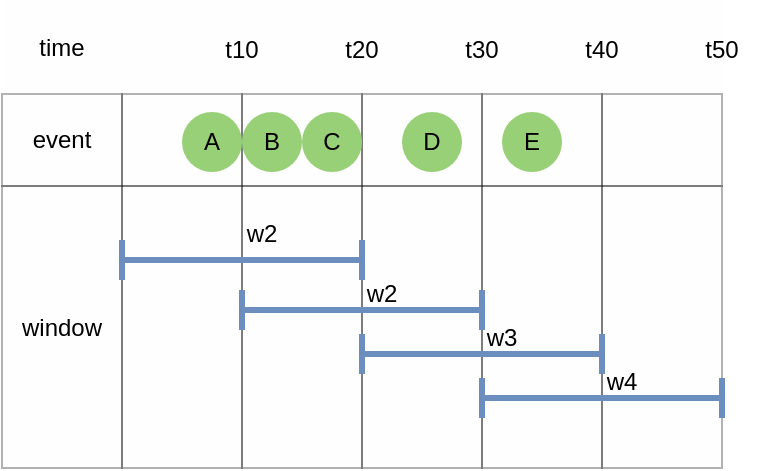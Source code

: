 <mxfile version="24.0.7" type="github">
  <diagram name="페이지-1" id="zxHo8dAMRIaKnlPVU3Zw">
    <mxGraphModel dx="524" dy="997" grid="1" gridSize="10" guides="1" tooltips="1" connect="1" arrows="1" fold="1" page="1" pageScale="1" pageWidth="1169" pageHeight="827" math="0" shadow="0">
      <root>
        <mxCell id="0" />
        <mxCell id="1" parent="0" />
        <mxCell id="ijiTlRfQKdgjUDKiYLmM-1" value="" style="childLayout=tableLayout;recursiveResize=0;shadow=0;fillColor=#f5f5f5;strokeColor=none;opacity=10;fontColor=#333333;" parent="1" vertex="1">
          <mxGeometry x="190" y="360" width="360" height="234" as="geometry" />
        </mxCell>
        <mxCell id="ijiTlRfQKdgjUDKiYLmM-2" value="" style="shape=tableRow;horizontal=0;startSize=0;swimlaneHead=0;swimlaneBody=0;top=0;left=0;bottom=0;right=0;dropTarget=0;collapsible=0;recursiveResize=0;expand=0;fontStyle=0;fillColor=none;strokeColor=inherit;opacity=0;" parent="ijiTlRfQKdgjUDKiYLmM-1" vertex="1">
          <mxGeometry width="360" height="47" as="geometry" />
        </mxCell>
        <mxCell id="ijiTlRfQKdgjUDKiYLmM-3" value="time" style="connectable=0;recursiveResize=0;strokeColor=inherit;fillColor=none;align=center;whiteSpace=wrap;html=1;opacity=30;" parent="ijiTlRfQKdgjUDKiYLmM-2" vertex="1">
          <mxGeometry width="60" height="47" as="geometry">
            <mxRectangle width="60" height="47" as="alternateBounds" />
          </mxGeometry>
        </mxCell>
        <mxCell id="ijiTlRfQKdgjUDKiYLmM-4" value="" style="connectable=0;recursiveResize=0;strokeColor=inherit;fillColor=none;align=center;whiteSpace=wrap;html=1;opacity=30;" parent="ijiTlRfQKdgjUDKiYLmM-2" vertex="1">
          <mxGeometry x="60" width="60" height="47" as="geometry">
            <mxRectangle width="60" height="47" as="alternateBounds" />
          </mxGeometry>
        </mxCell>
        <mxCell id="ijiTlRfQKdgjUDKiYLmM-5" value="" style="connectable=0;recursiveResize=0;strokeColor=inherit;fillColor=none;align=center;whiteSpace=wrap;html=1;opacity=30;" parent="ijiTlRfQKdgjUDKiYLmM-2" vertex="1">
          <mxGeometry x="120" width="60" height="47" as="geometry">
            <mxRectangle width="60" height="47" as="alternateBounds" />
          </mxGeometry>
        </mxCell>
        <mxCell id="ijiTlRfQKdgjUDKiYLmM-6" style="connectable=0;recursiveResize=0;strokeColor=inherit;fillColor=none;align=center;whiteSpace=wrap;html=1;opacity=30;" parent="ijiTlRfQKdgjUDKiYLmM-2" vertex="1">
          <mxGeometry x="180" width="60" height="47" as="geometry">
            <mxRectangle width="60" height="47" as="alternateBounds" />
          </mxGeometry>
        </mxCell>
        <mxCell id="ijiTlRfQKdgjUDKiYLmM-7" style="connectable=0;recursiveResize=0;strokeColor=inherit;fillColor=none;align=center;whiteSpace=wrap;html=1;opacity=30;" parent="ijiTlRfQKdgjUDKiYLmM-2" vertex="1">
          <mxGeometry x="240" width="60" height="47" as="geometry">
            <mxRectangle width="60" height="47" as="alternateBounds" />
          </mxGeometry>
        </mxCell>
        <mxCell id="ijiTlRfQKdgjUDKiYLmM-8" style="connectable=0;recursiveResize=0;strokeColor=inherit;fillColor=none;align=center;whiteSpace=wrap;html=1;opacity=30;" parent="ijiTlRfQKdgjUDKiYLmM-2" vertex="1">
          <mxGeometry x="300" width="60" height="47" as="geometry">
            <mxRectangle width="60" height="47" as="alternateBounds" />
          </mxGeometry>
        </mxCell>
        <mxCell id="ijiTlRfQKdgjUDKiYLmM-12" style="shape=tableRow;horizontal=0;startSize=0;swimlaneHead=0;swimlaneBody=0;top=0;left=0;bottom=0;right=0;dropTarget=0;collapsible=0;recursiveResize=0;expand=0;fontStyle=0;fillColor=none;strokeColor=default;opacity=30;" parent="ijiTlRfQKdgjUDKiYLmM-1" vertex="1">
          <mxGeometry y="47" width="360" height="46" as="geometry" />
        </mxCell>
        <mxCell id="ijiTlRfQKdgjUDKiYLmM-13" value="event" style="connectable=0;recursiveResize=0;strokeColor=inherit;fillColor=none;align=center;whiteSpace=wrap;html=1;opacity=30;" parent="ijiTlRfQKdgjUDKiYLmM-12" vertex="1">
          <mxGeometry width="60" height="46" as="geometry">
            <mxRectangle width="60" height="46" as="alternateBounds" />
          </mxGeometry>
        </mxCell>
        <mxCell id="ijiTlRfQKdgjUDKiYLmM-14" value="" style="connectable=0;recursiveResize=0;strokeColor=default;fillColor=none;align=center;whiteSpace=wrap;html=1;opacity=30;" parent="ijiTlRfQKdgjUDKiYLmM-12" vertex="1">
          <mxGeometry x="60" width="60" height="46" as="geometry">
            <mxRectangle width="60" height="46" as="alternateBounds" />
          </mxGeometry>
        </mxCell>
        <mxCell id="ijiTlRfQKdgjUDKiYLmM-15" value="" style="connectable=0;recursiveResize=0;strokeColor=default;fillColor=none;align=center;whiteSpace=wrap;html=1;opacity=30;" parent="ijiTlRfQKdgjUDKiYLmM-12" vertex="1">
          <mxGeometry x="120" width="60" height="46" as="geometry">
            <mxRectangle width="60" height="46" as="alternateBounds" />
          </mxGeometry>
        </mxCell>
        <mxCell id="ijiTlRfQKdgjUDKiYLmM-16" style="connectable=0;recursiveResize=0;strokeColor=default;fillColor=none;align=center;whiteSpace=wrap;html=1;opacity=30;" parent="ijiTlRfQKdgjUDKiYLmM-12" vertex="1">
          <mxGeometry x="180" width="60" height="46" as="geometry">
            <mxRectangle width="60" height="46" as="alternateBounds" />
          </mxGeometry>
        </mxCell>
        <mxCell id="ijiTlRfQKdgjUDKiYLmM-17" style="connectable=0;recursiveResize=0;strokeColor=default;fillColor=none;align=center;whiteSpace=wrap;html=1;opacity=30;" parent="ijiTlRfQKdgjUDKiYLmM-12" vertex="1">
          <mxGeometry x="240" width="60" height="46" as="geometry">
            <mxRectangle width="60" height="46" as="alternateBounds" />
          </mxGeometry>
        </mxCell>
        <mxCell id="ijiTlRfQKdgjUDKiYLmM-18" style="connectable=0;recursiveResize=0;strokeColor=default;fillColor=none;align=center;whiteSpace=wrap;html=1;opacity=30;" parent="ijiTlRfQKdgjUDKiYLmM-12" vertex="1">
          <mxGeometry x="300" width="60" height="46" as="geometry">
            <mxRectangle width="60" height="46" as="alternateBounds" />
          </mxGeometry>
        </mxCell>
        <mxCell id="ijiTlRfQKdgjUDKiYLmM-22" style="shape=tableRow;horizontal=0;startSize=0;swimlaneHead=0;swimlaneBody=0;top=0;left=0;bottom=0;right=0;dropTarget=0;collapsible=0;recursiveResize=0;expand=0;fontStyle=0;fillColor=none;strokeColor=default;opacity=30;" parent="ijiTlRfQKdgjUDKiYLmM-1" vertex="1">
          <mxGeometry y="93" width="360" height="47" as="geometry" />
        </mxCell>
        <mxCell id="ijiTlRfQKdgjUDKiYLmM-23" value="window" style="connectable=0;recursiveResize=0;strokeColor=inherit;fillColor=none;align=center;whiteSpace=wrap;html=1;opacity=30;rowspan=3;colspan=1;" parent="ijiTlRfQKdgjUDKiYLmM-22" vertex="1">
          <mxGeometry width="60" height="141" as="geometry">
            <mxRectangle width="60" height="47" as="alternateBounds" />
          </mxGeometry>
        </mxCell>
        <mxCell id="ijiTlRfQKdgjUDKiYLmM-24" value="" style="connectable=0;recursiveResize=0;strokeColor=default;fillColor=none;align=center;whiteSpace=wrap;html=1;opacity=30;rowspan=3;colspan=1;" parent="ijiTlRfQKdgjUDKiYLmM-22" vertex="1">
          <mxGeometry x="60" width="60" height="141" as="geometry">
            <mxRectangle width="60" height="47" as="alternateBounds" />
          </mxGeometry>
        </mxCell>
        <mxCell id="ijiTlRfQKdgjUDKiYLmM-25" value="" style="connectable=0;recursiveResize=0;strokeColor=default;fillColor=none;align=center;whiteSpace=wrap;html=1;opacity=30;rowspan=3;colspan=1;" parent="ijiTlRfQKdgjUDKiYLmM-22" vertex="1">
          <mxGeometry x="120" width="60" height="141" as="geometry">
            <mxRectangle width="60" height="47" as="alternateBounds" />
          </mxGeometry>
        </mxCell>
        <mxCell id="ijiTlRfQKdgjUDKiYLmM-26" style="connectable=0;recursiveResize=0;strokeColor=default;fillColor=none;align=center;whiteSpace=wrap;html=1;opacity=30;rowspan=3;colspan=1;" parent="ijiTlRfQKdgjUDKiYLmM-22" vertex="1">
          <mxGeometry x="180" width="60" height="141" as="geometry">
            <mxRectangle width="60" height="47" as="alternateBounds" />
          </mxGeometry>
        </mxCell>
        <mxCell id="ijiTlRfQKdgjUDKiYLmM-27" style="connectable=0;recursiveResize=0;strokeColor=default;fillColor=none;align=center;whiteSpace=wrap;html=1;opacity=30;rowspan=3;colspan=1;" parent="ijiTlRfQKdgjUDKiYLmM-22" vertex="1">
          <mxGeometry x="240" width="60" height="141" as="geometry">
            <mxRectangle width="60" height="47" as="alternateBounds" />
          </mxGeometry>
        </mxCell>
        <mxCell id="ijiTlRfQKdgjUDKiYLmM-28" style="connectable=0;recursiveResize=0;strokeColor=default;fillColor=none;align=center;whiteSpace=wrap;html=1;opacity=30;rowspan=3;colspan=1;" parent="ijiTlRfQKdgjUDKiYLmM-22" vertex="1">
          <mxGeometry x="300" width="60" height="141" as="geometry">
            <mxRectangle width="60" height="47" as="alternateBounds" />
          </mxGeometry>
        </mxCell>
        <mxCell id="ijiTlRfQKdgjUDKiYLmM-32" style="shape=tableRow;horizontal=0;startSize=0;swimlaneHead=0;swimlaneBody=0;top=0;left=0;bottom=0;right=0;dropTarget=0;collapsible=0;recursiveResize=0;expand=0;fontStyle=0;fillColor=none;strokeColor=default;opacity=30;" parent="ijiTlRfQKdgjUDKiYLmM-1" vertex="1">
          <mxGeometry y="140" width="360" height="47" as="geometry" />
        </mxCell>
        <mxCell id="ijiTlRfQKdgjUDKiYLmM-33" style="connectable=0;recursiveResize=0;strokeColor=inherit;fillColor=none;align=center;whiteSpace=wrap;html=1;opacity=30;" parent="ijiTlRfQKdgjUDKiYLmM-32" vertex="1" visible="0">
          <mxGeometry width="60" height="47" as="geometry">
            <mxRectangle width="60" height="47" as="alternateBounds" />
          </mxGeometry>
        </mxCell>
        <mxCell id="ijiTlRfQKdgjUDKiYLmM-34" style="connectable=0;recursiveResize=0;strokeColor=default;fillColor=none;align=center;whiteSpace=wrap;html=1;opacity=30;" parent="ijiTlRfQKdgjUDKiYLmM-32" vertex="1" visible="0">
          <mxGeometry x="60" width="60" height="47" as="geometry">
            <mxRectangle width="60" height="47" as="alternateBounds" />
          </mxGeometry>
        </mxCell>
        <mxCell id="ijiTlRfQKdgjUDKiYLmM-35" style="connectable=0;recursiveResize=0;strokeColor=default;fillColor=none;align=center;whiteSpace=wrap;html=1;opacity=30;" parent="ijiTlRfQKdgjUDKiYLmM-32" vertex="1" visible="0">
          <mxGeometry x="120" width="60" height="47" as="geometry">
            <mxRectangle width="60" height="47" as="alternateBounds" />
          </mxGeometry>
        </mxCell>
        <mxCell id="ijiTlRfQKdgjUDKiYLmM-36" style="connectable=0;recursiveResize=0;strokeColor=default;fillColor=none;align=center;whiteSpace=wrap;html=1;opacity=30;" parent="ijiTlRfQKdgjUDKiYLmM-32" vertex="1" visible="0">
          <mxGeometry x="180" width="60" height="47" as="geometry">
            <mxRectangle width="60" height="47" as="alternateBounds" />
          </mxGeometry>
        </mxCell>
        <mxCell id="ijiTlRfQKdgjUDKiYLmM-37" style="connectable=0;recursiveResize=0;strokeColor=default;fillColor=none;align=center;whiteSpace=wrap;html=1;opacity=30;" parent="ijiTlRfQKdgjUDKiYLmM-32" vertex="1" visible="0">
          <mxGeometry x="240" width="60" height="47" as="geometry">
            <mxRectangle width="60" height="47" as="alternateBounds" />
          </mxGeometry>
        </mxCell>
        <mxCell id="ijiTlRfQKdgjUDKiYLmM-38" style="connectable=0;recursiveResize=0;strokeColor=default;fillColor=none;align=center;whiteSpace=wrap;html=1;opacity=30;" parent="ijiTlRfQKdgjUDKiYLmM-32" vertex="1" visible="0">
          <mxGeometry x="300" width="60" height="47" as="geometry">
            <mxRectangle width="60" height="47" as="alternateBounds" />
          </mxGeometry>
        </mxCell>
        <mxCell id="ijiTlRfQKdgjUDKiYLmM-42" style="shape=tableRow;horizontal=0;startSize=0;swimlaneHead=0;swimlaneBody=0;top=0;left=0;bottom=0;right=0;dropTarget=0;collapsible=0;recursiveResize=0;expand=0;fontStyle=0;fillColor=none;strokeColor=default;opacity=30;" parent="ijiTlRfQKdgjUDKiYLmM-1" vertex="1">
          <mxGeometry y="187" width="360" height="47" as="geometry" />
        </mxCell>
        <mxCell id="ijiTlRfQKdgjUDKiYLmM-43" style="connectable=0;recursiveResize=0;strokeColor=inherit;fillColor=none;align=center;whiteSpace=wrap;html=1;opacity=30;" parent="ijiTlRfQKdgjUDKiYLmM-42" vertex="1" visible="0">
          <mxGeometry width="60" height="47" as="geometry">
            <mxRectangle width="60" height="47" as="alternateBounds" />
          </mxGeometry>
        </mxCell>
        <mxCell id="ijiTlRfQKdgjUDKiYLmM-44" style="connectable=0;recursiveResize=0;strokeColor=default;fillColor=none;align=center;whiteSpace=wrap;html=1;opacity=30;" parent="ijiTlRfQKdgjUDKiYLmM-42" vertex="1" visible="0">
          <mxGeometry x="60" width="60" height="47" as="geometry">
            <mxRectangle width="60" height="47" as="alternateBounds" />
          </mxGeometry>
        </mxCell>
        <mxCell id="ijiTlRfQKdgjUDKiYLmM-45" style="connectable=0;recursiveResize=0;strokeColor=default;fillColor=none;align=center;whiteSpace=wrap;html=1;opacity=30;" parent="ijiTlRfQKdgjUDKiYLmM-42" vertex="1" visible="0">
          <mxGeometry x="120" width="60" height="47" as="geometry">
            <mxRectangle width="60" height="47" as="alternateBounds" />
          </mxGeometry>
        </mxCell>
        <mxCell id="ijiTlRfQKdgjUDKiYLmM-46" style="connectable=0;recursiveResize=0;strokeColor=default;fillColor=none;align=center;whiteSpace=wrap;html=1;opacity=30;" parent="ijiTlRfQKdgjUDKiYLmM-42" vertex="1" visible="0">
          <mxGeometry x="180" width="60" height="47" as="geometry">
            <mxRectangle width="60" height="47" as="alternateBounds" />
          </mxGeometry>
        </mxCell>
        <mxCell id="ijiTlRfQKdgjUDKiYLmM-47" style="connectable=0;recursiveResize=0;strokeColor=default;fillColor=none;align=center;whiteSpace=wrap;html=1;opacity=30;" parent="ijiTlRfQKdgjUDKiYLmM-42" vertex="1" visible="0">
          <mxGeometry x="240" width="60" height="47" as="geometry">
            <mxRectangle width="60" height="47" as="alternateBounds" />
          </mxGeometry>
        </mxCell>
        <mxCell id="ijiTlRfQKdgjUDKiYLmM-48" style="connectable=0;recursiveResize=0;strokeColor=default;fillColor=none;align=center;whiteSpace=wrap;html=1;opacity=30;" parent="ijiTlRfQKdgjUDKiYLmM-42" vertex="1" visible="0">
          <mxGeometry x="300" width="60" height="47" as="geometry">
            <mxRectangle width="60" height="47" as="alternateBounds" />
          </mxGeometry>
        </mxCell>
        <mxCell id="ijiTlRfQKdgjUDKiYLmM-52" value="t10" style="text;html=1;align=center;verticalAlign=middle;whiteSpace=wrap;rounded=0;opacity=30;strokeColor=none;" parent="1" vertex="1">
          <mxGeometry x="280" y="370" width="60" height="30" as="geometry" />
        </mxCell>
        <mxCell id="ijiTlRfQKdgjUDKiYLmM-53" value="t20" style="text;html=1;align=center;verticalAlign=middle;whiteSpace=wrap;rounded=0;opacity=30;strokeColor=none;" parent="1" vertex="1">
          <mxGeometry x="340" y="370" width="60" height="30" as="geometry" />
        </mxCell>
        <mxCell id="ijiTlRfQKdgjUDKiYLmM-54" value="t30" style="text;html=1;align=center;verticalAlign=middle;whiteSpace=wrap;rounded=0;opacity=30;strokeColor=none;" parent="1" vertex="1">
          <mxGeometry x="400" y="370" width="60" height="30" as="geometry" />
        </mxCell>
        <mxCell id="ijiTlRfQKdgjUDKiYLmM-55" value="t40" style="text;html=1;align=center;verticalAlign=middle;whiteSpace=wrap;rounded=0;opacity=30;strokeColor=none;" parent="1" vertex="1">
          <mxGeometry x="460" y="370" width="60" height="30" as="geometry" />
        </mxCell>
        <mxCell id="ijiTlRfQKdgjUDKiYLmM-56" value="t50" style="text;html=1;align=center;verticalAlign=middle;whiteSpace=wrap;rounded=0;opacity=30;strokeColor=none;" parent="1" vertex="1">
          <mxGeometry x="520" y="370" width="60" height="30" as="geometry" />
        </mxCell>
        <mxCell id="ijiTlRfQKdgjUDKiYLmM-58" value="A" style="ellipse;whiteSpace=wrap;html=1;fillColor=#97D077;strokeColor=none;" parent="1" vertex="1">
          <mxGeometry x="280" y="416" width="30" height="30" as="geometry" />
        </mxCell>
        <mxCell id="ijiTlRfQKdgjUDKiYLmM-59" value="B" style="ellipse;whiteSpace=wrap;html=1;fillColor=#97D077;strokeColor=none;" parent="1" vertex="1">
          <mxGeometry x="310" y="416" width="30" height="30" as="geometry" />
        </mxCell>
        <mxCell id="ijiTlRfQKdgjUDKiYLmM-60" value="C" style="ellipse;whiteSpace=wrap;html=1;fillColor=#97D077;strokeColor=none;" parent="1" vertex="1">
          <mxGeometry x="340" y="416" width="30" height="30" as="geometry" />
        </mxCell>
        <mxCell id="ijiTlRfQKdgjUDKiYLmM-61" value="" style="shape=crossbar;whiteSpace=wrap;html=1;rounded=1;strokeWidth=3;fillColor=#dae8fc;strokeColor=#6c8ebf;" parent="1" vertex="1">
          <mxGeometry x="310" y="505" width="120" height="20" as="geometry" />
        </mxCell>
        <mxCell id="ijiTlRfQKdgjUDKiYLmM-62" value="w2" style="text;html=1;align=center;verticalAlign=middle;whiteSpace=wrap;rounded=0;" parent="1" vertex="1">
          <mxGeometry x="350" y="492" width="60" height="30" as="geometry" />
        </mxCell>
        <mxCell id="ijiTlRfQKdgjUDKiYLmM-63" value="" style="shape=crossbar;whiteSpace=wrap;html=1;rounded=1;strokeWidth=3;fillColor=#dae8fc;strokeColor=#6c8ebf;" parent="1" vertex="1">
          <mxGeometry x="370" y="527" width="120" height="20" as="geometry" />
        </mxCell>
        <mxCell id="ijiTlRfQKdgjUDKiYLmM-64" value="w3" style="text;html=1;align=center;verticalAlign=middle;whiteSpace=wrap;rounded=0;" parent="1" vertex="1">
          <mxGeometry x="410" y="514" width="60" height="30" as="geometry" />
        </mxCell>
        <mxCell id="ijiTlRfQKdgjUDKiYLmM-65" value="" style="shape=crossbar;whiteSpace=wrap;html=1;rounded=1;strokeWidth=3;fillColor=#dae8fc;strokeColor=#6c8ebf;" parent="1" vertex="1">
          <mxGeometry x="430" y="549" width="120" height="20" as="geometry" />
        </mxCell>
        <mxCell id="ijiTlRfQKdgjUDKiYLmM-66" value="w4" style="text;html=1;align=center;verticalAlign=middle;whiteSpace=wrap;rounded=0;" parent="1" vertex="1">
          <mxGeometry x="470" y="536" width="60" height="30" as="geometry" />
        </mxCell>
        <mxCell id="ijiTlRfQKdgjUDKiYLmM-73" value="D" style="ellipse;whiteSpace=wrap;html=1;fillColor=#97D077;strokeColor=none;" parent="1" vertex="1">
          <mxGeometry x="390" y="416" width="30" height="30" as="geometry" />
        </mxCell>
        <mxCell id="ijiTlRfQKdgjUDKiYLmM-74" value="E" style="ellipse;whiteSpace=wrap;html=1;fillColor=#97D077;strokeColor=none;" parent="1" vertex="1">
          <mxGeometry x="440" y="416" width="30" height="30" as="geometry" />
        </mxCell>
        <mxCell id="ijiTlRfQKdgjUDKiYLmM-75" value="" style="shape=crossbar;whiteSpace=wrap;html=1;rounded=1;strokeWidth=3;fillColor=#dae8fc;strokeColor=#6c8ebf;" parent="1" vertex="1">
          <mxGeometry x="250" y="480" width="120" height="20" as="geometry" />
        </mxCell>
        <mxCell id="ijiTlRfQKdgjUDKiYLmM-76" value="w2" style="text;html=1;align=center;verticalAlign=middle;whiteSpace=wrap;rounded=0;" parent="1" vertex="1">
          <mxGeometry x="290" y="462" width="60" height="30" as="geometry" />
        </mxCell>
      </root>
    </mxGraphModel>
  </diagram>
</mxfile>
